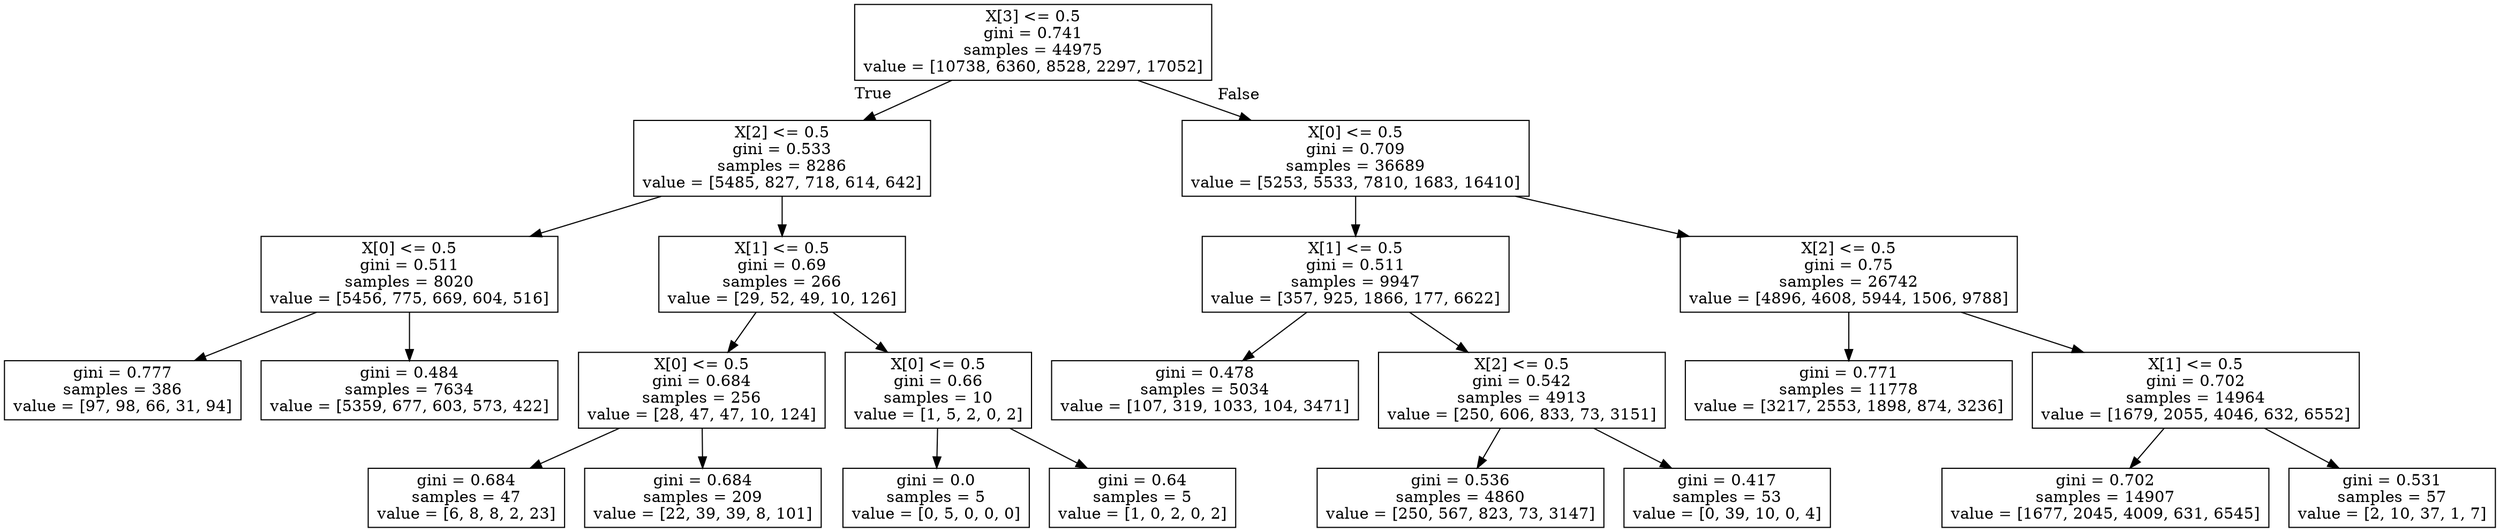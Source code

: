 digraph Tree {
node [shape=box] ;
0 [label="X[3] <= 0.5\ngini = 0.741\nsamples = 44975\nvalue = [10738, 6360, 8528, 2297, 17052]"] ;
1 [label="X[2] <= 0.5\ngini = 0.533\nsamples = 8286\nvalue = [5485, 827, 718, 614, 642]"] ;
0 -> 1 [labeldistance=2.5, labelangle=45, headlabel="True"] ;
2 [label="X[0] <= 0.5\ngini = 0.511\nsamples = 8020\nvalue = [5456, 775, 669, 604, 516]"] ;
1 -> 2 ;
3 [label="gini = 0.777\nsamples = 386\nvalue = [97, 98, 66, 31, 94]"] ;
2 -> 3 ;
4 [label="gini = 0.484\nsamples = 7634\nvalue = [5359, 677, 603, 573, 422]"] ;
2 -> 4 ;
5 [label="X[1] <= 0.5\ngini = 0.69\nsamples = 266\nvalue = [29, 52, 49, 10, 126]"] ;
1 -> 5 ;
6 [label="X[0] <= 0.5\ngini = 0.684\nsamples = 256\nvalue = [28, 47, 47, 10, 124]"] ;
5 -> 6 ;
7 [label="gini = 0.684\nsamples = 47\nvalue = [6, 8, 8, 2, 23]"] ;
6 -> 7 ;
8 [label="gini = 0.684\nsamples = 209\nvalue = [22, 39, 39, 8, 101]"] ;
6 -> 8 ;
9 [label="X[0] <= 0.5\ngini = 0.66\nsamples = 10\nvalue = [1, 5, 2, 0, 2]"] ;
5 -> 9 ;
10 [label="gini = 0.0\nsamples = 5\nvalue = [0, 5, 0, 0, 0]"] ;
9 -> 10 ;
11 [label="gini = 0.64\nsamples = 5\nvalue = [1, 0, 2, 0, 2]"] ;
9 -> 11 ;
12 [label="X[0] <= 0.5\ngini = 0.709\nsamples = 36689\nvalue = [5253, 5533, 7810, 1683, 16410]"] ;
0 -> 12 [labeldistance=2.5, labelangle=-45, headlabel="False"] ;
13 [label="X[1] <= 0.5\ngini = 0.511\nsamples = 9947\nvalue = [357, 925, 1866, 177, 6622]"] ;
12 -> 13 ;
14 [label="gini = 0.478\nsamples = 5034\nvalue = [107, 319, 1033, 104, 3471]"] ;
13 -> 14 ;
15 [label="X[2] <= 0.5\ngini = 0.542\nsamples = 4913\nvalue = [250, 606, 833, 73, 3151]"] ;
13 -> 15 ;
16 [label="gini = 0.536\nsamples = 4860\nvalue = [250, 567, 823, 73, 3147]"] ;
15 -> 16 ;
17 [label="gini = 0.417\nsamples = 53\nvalue = [0, 39, 10, 0, 4]"] ;
15 -> 17 ;
18 [label="X[2] <= 0.5\ngini = 0.75\nsamples = 26742\nvalue = [4896, 4608, 5944, 1506, 9788]"] ;
12 -> 18 ;
19 [label="gini = 0.771\nsamples = 11778\nvalue = [3217, 2553, 1898, 874, 3236]"] ;
18 -> 19 ;
20 [label="X[1] <= 0.5\ngini = 0.702\nsamples = 14964\nvalue = [1679, 2055, 4046, 632, 6552]"] ;
18 -> 20 ;
21 [label="gini = 0.702\nsamples = 14907\nvalue = [1677, 2045, 4009, 631, 6545]"] ;
20 -> 21 ;
22 [label="gini = 0.531\nsamples = 57\nvalue = [2, 10, 37, 1, 7]"] ;
20 -> 22 ;
}